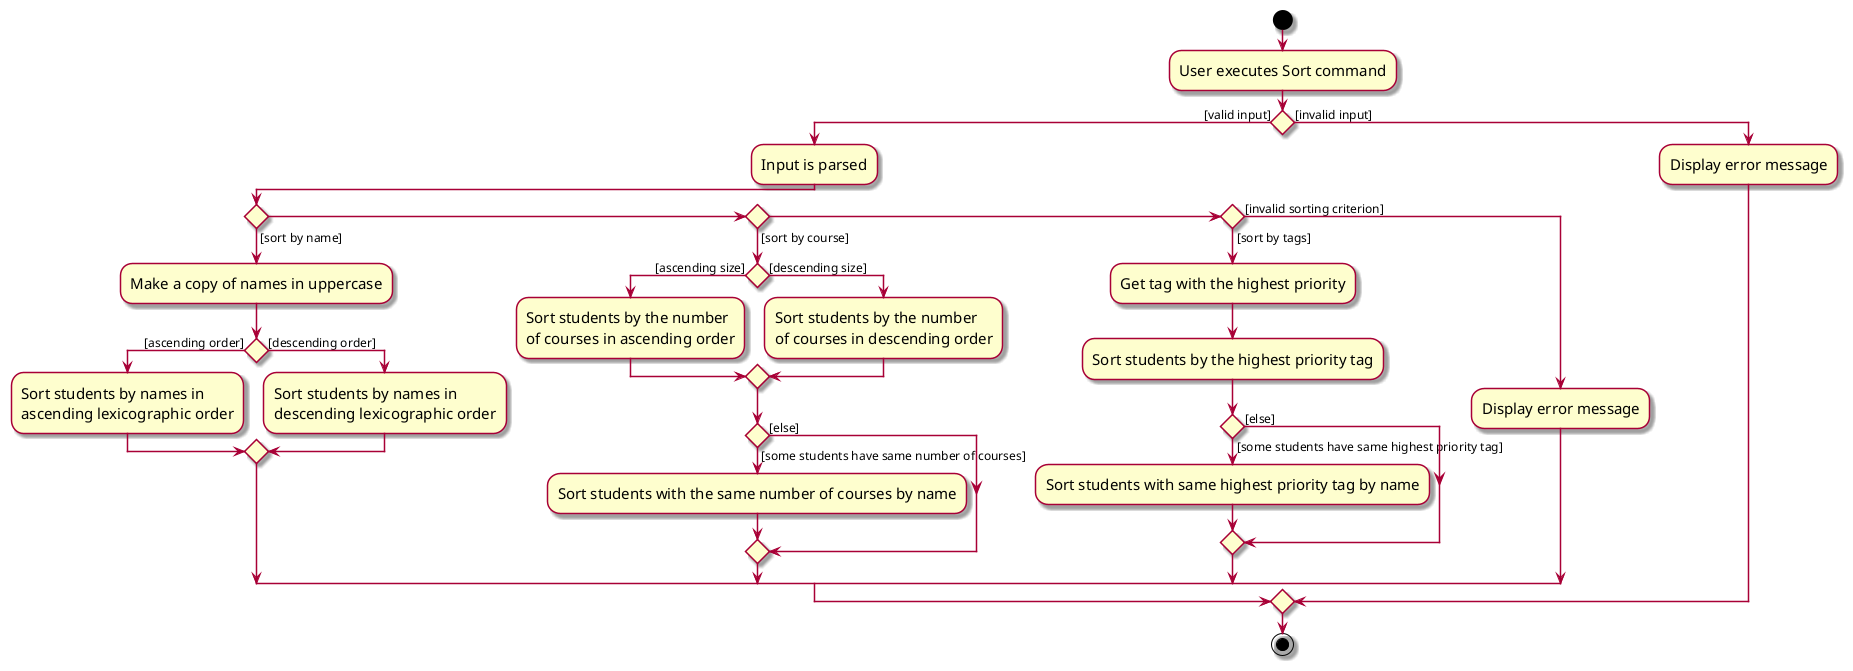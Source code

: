 @startuml
skin rose
skinparam ActivityFontSize 15
skinparam ArrowFontSize 12

start
:User executes Sort command;

if () then ([valid input])
  :Input is parsed;
  if () then ([sort by name])
    :Make a copy of names in uppercase;
    if () then ([ascending order])
      :Sort students by names in \nascending lexicographic order;
    else ([descending order])
      :Sort students by names in \ndescending lexicographic order;
    endif
  else if () then ([sort by course])
    if () then ([ascending size])
      :Sort students by the number \nof courses in ascending order;
    else ([descending size])
      :Sort students by the number \nof courses in descending order;
    endif
    if () then ([some students have same number of courses])
      :Sort students with the same number of courses by name;
    else ([else])
    endif
  else if () then ([sort by tags])
    :Get tag with the highest priority;
    :Sort students by the highest priority tag;
     if () then ([some students have same highest priority tag])
       :Sort students with same highest priority tag by name;
     else ([else])
     endif
  else ([invalid sorting criterion])
    :Display error message;
  endif
else ([invalid input])
  :Display error message;
endif

stop
@enduml
